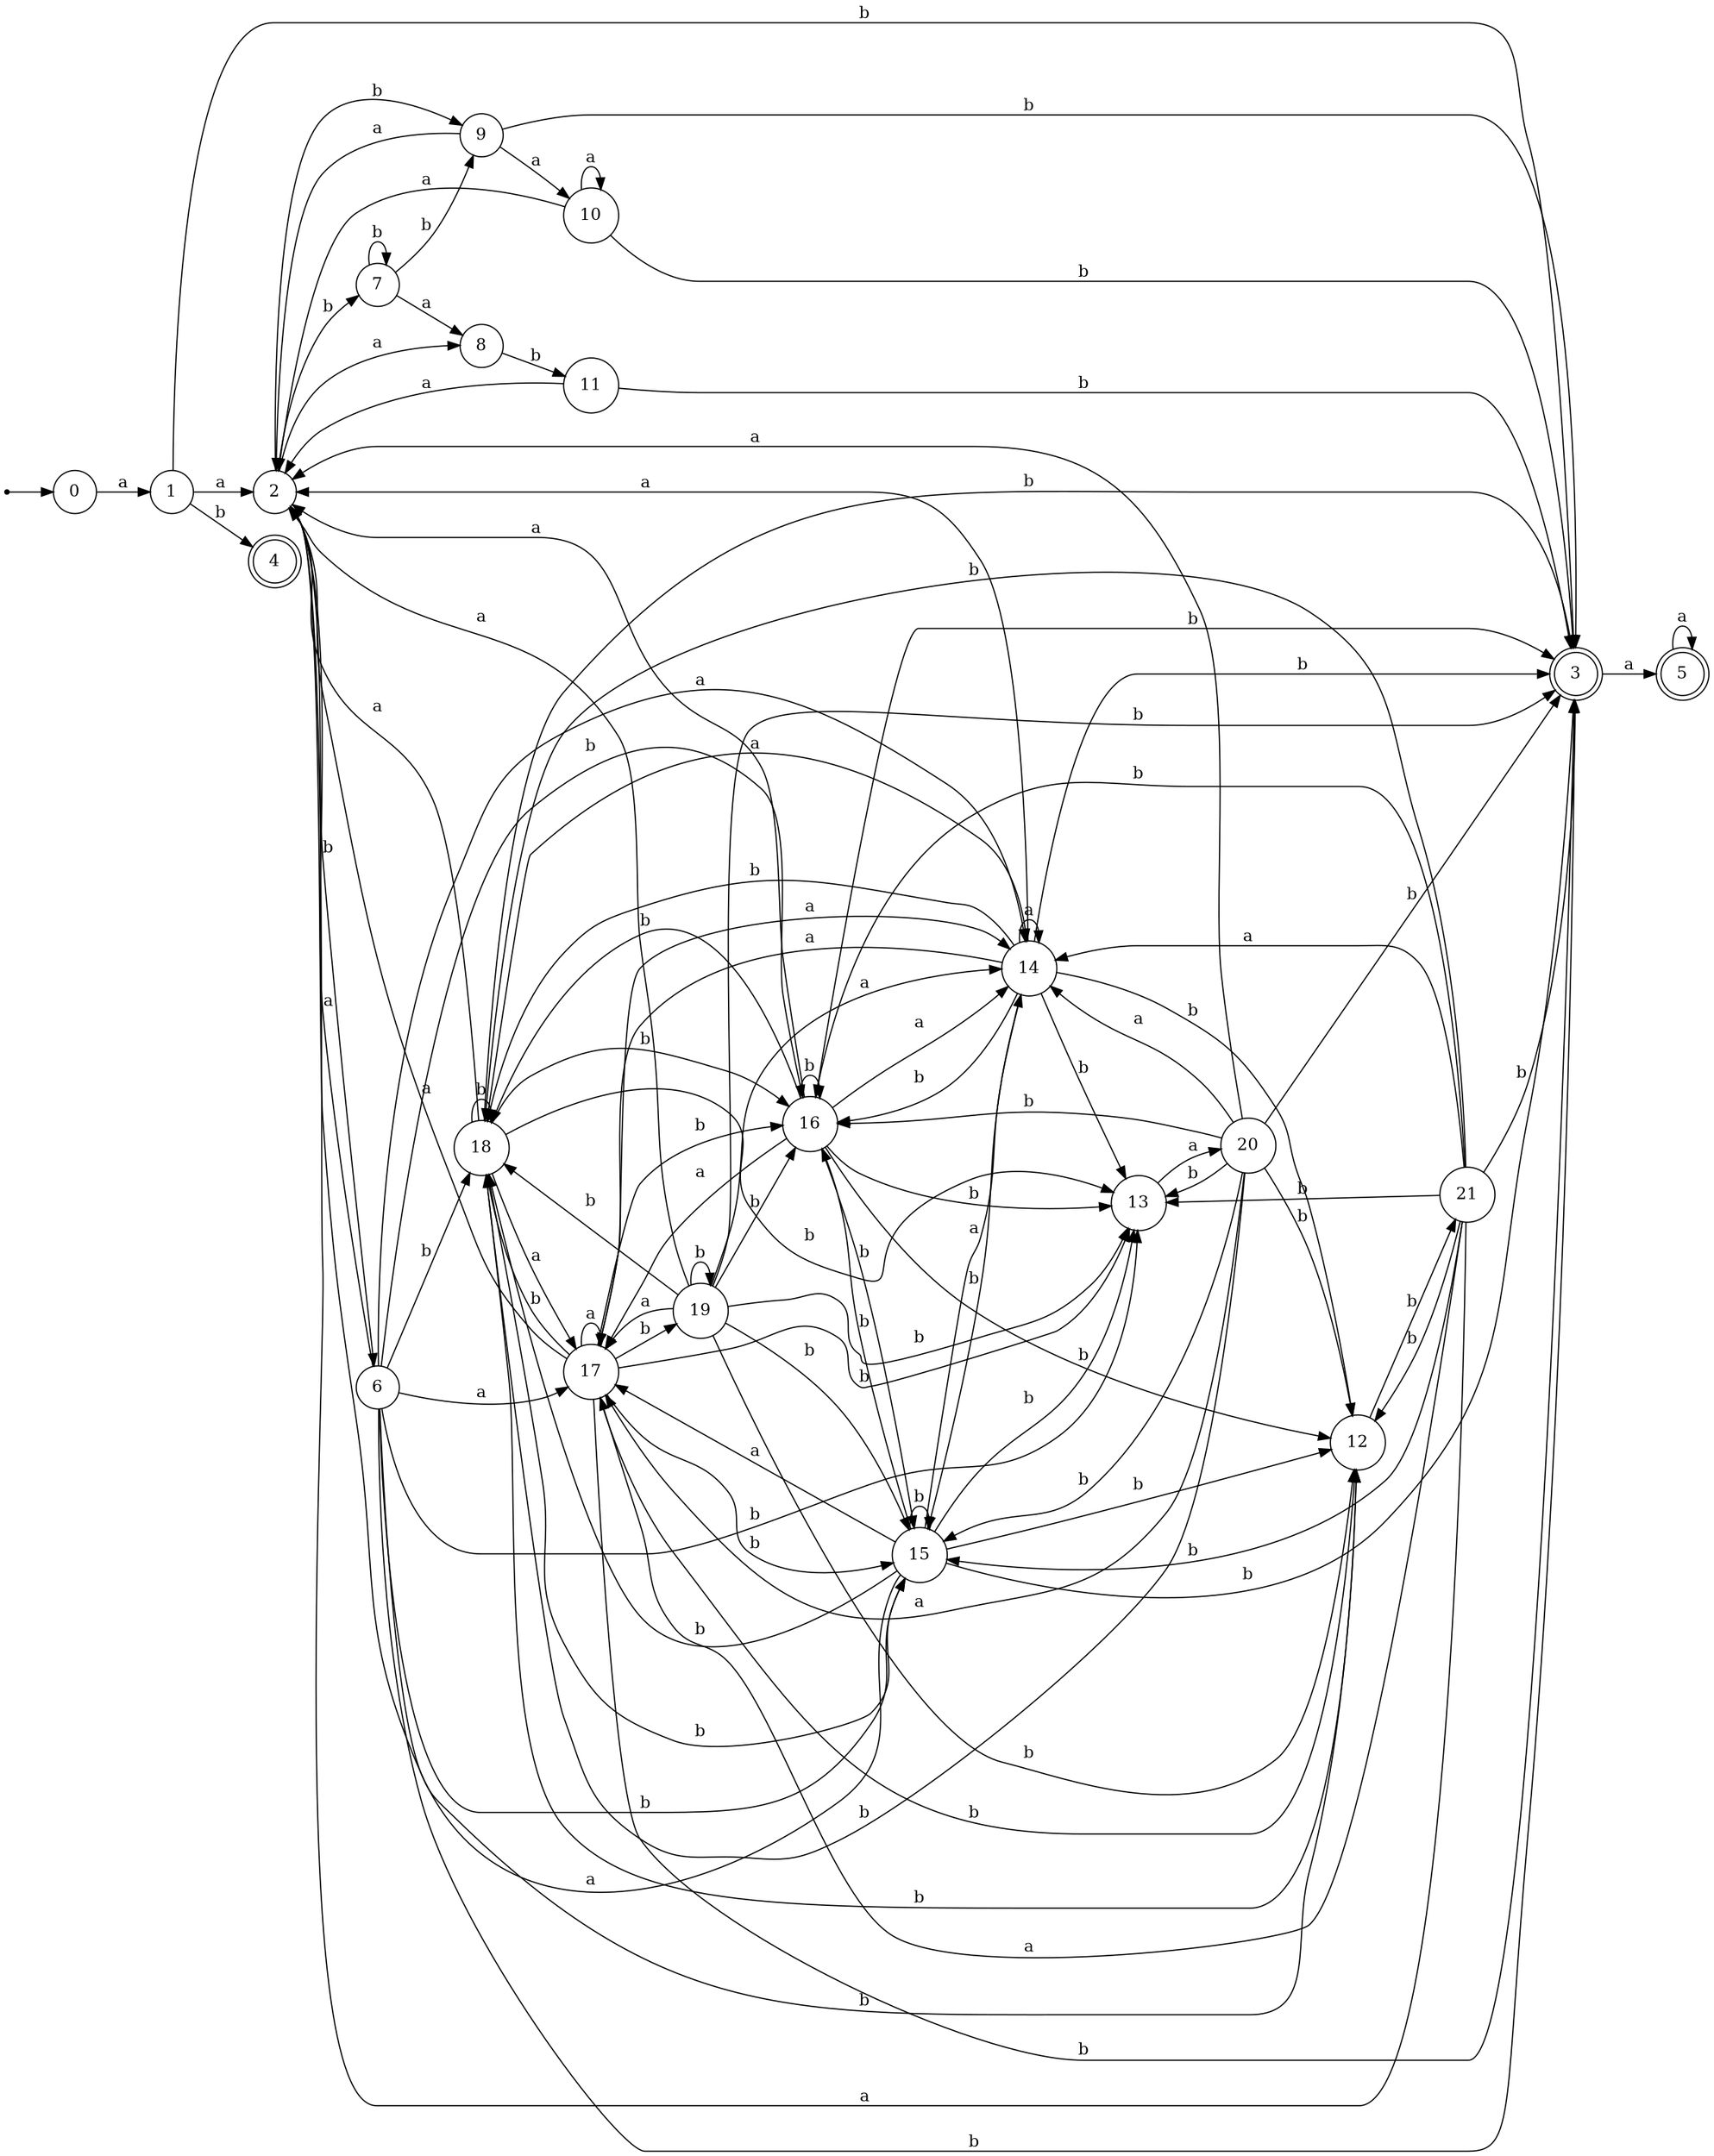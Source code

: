 digraph finite_state_machine {
rankdir=LR;
size="20,20";
node [shape = point]; "dummy0"
node [shape = circle]; "0";
"dummy0" -> "0";
node [shape = circle]; "1";
node [shape = circle]; "2";
node [shape = doublecircle]; "3";node [shape = doublecircle]; "4";node [shape = doublecircle]; "5";node [shape = circle]; "6";
node [shape = circle]; "7";
node [shape = circle]; "8";
node [shape = circle]; "9";
node [shape = circle]; "10";
node [shape = circle]; "11";
node [shape = circle]; "12";
node [shape = circle]; "13";
node [shape = circle]; "14";
node [shape = circle]; "15";
node [shape = circle]; "16";
node [shape = circle]; "17";
node [shape = circle]; "18";
node [shape = circle]; "19";
node [shape = circle]; "20";
node [shape = circle]; "21";
"0" -> "1" [label = "a"];
 "1" -> "2" [label = "a"];
 "1" -> "3" [label = "b"];
 "1" -> "4" [label = "b"];
 "3" -> "5" [label = "a"];
 "5" -> "5" [label = "a"];
 "2" -> "9" [label = "b"];
 "2" -> "6" [label = "b"];
 "2" -> "7" [label = "b"];
 "2" -> "8" [label = "a"];
 "9" -> "10" [label = "a"];
 "9" -> "2" [label = "a"];
 "9" -> "3" [label = "b"];
 "10" -> "10" [label = "a"];
 "10" -> "2" [label = "a"];
 "10" -> "3" [label = "b"];
 "8" -> "11" [label = "b"];
 "11" -> "2" [label = "a"];
 "11" -> "3" [label = "b"];
 "7" -> "9" [label = "b"];
 "7" -> "7" [label = "b"];
 "7" -> "8" [label = "a"];
 "6" -> "16" [label = "b"];
 "6" -> "18" [label = "b"];
 "6" -> "3" [label = "b"];
 "6" -> "12" [label = "b"];
 "6" -> "13" [label = "b"];
 "6" -> "15" [label = "b"];
 "6" -> "17" [label = "a"];
 "6" -> "2" [label = "a"];
 "6" -> "14" [label = "a"];
 "18" -> "16" [label = "b"];
 "18" -> "18" [label = "b"];
 "18" -> "3" [label = "b"];
 "18" -> "12" [label = "b"];
 "18" -> "13" [label = "b"];
 "18" -> "15" [label = "b"];
 "18" -> "17" [label = "a"];
 "18" -> "2" [label = "a"];
 "18" -> "14" [label = "a"];
 "17" -> "17" [label = "a"];
 "17" -> "2" [label = "a"];
 "17" -> "14" [label = "a"];
 "17" -> "16" [label = "b"];
 "17" -> "18" [label = "b"];
 "17" -> "3" [label = "b"];
 "17" -> "19" [label = "b"];
 "17" -> "12" [label = "b"];
 "17" -> "13" [label = "b"];
 "17" -> "15" [label = "b"];
 "19" -> "16" [label = "b"];
 "19" -> "18" [label = "b"];
 "19" -> "3" [label = "b"];
 "19" -> "19" [label = "b"];
 "19" -> "12" [label = "b"];
 "19" -> "13" [label = "b"];
 "19" -> "15" [label = "b"];
 "19" -> "17" [label = "a"];
 "19" -> "2" [label = "a"];
 "19" -> "14" [label = "a"];
 "16" -> "16" [label = "b"];
 "16" -> "18" [label = "b"];
 "16" -> "3" [label = "b"];
 "16" -> "12" [label = "b"];
 "16" -> "13" [label = "b"];
 "16" -> "15" [label = "b"];
 "16" -> "17" [label = "a"];
 "16" -> "2" [label = "a"];
 "16" -> "14" [label = "a"];
 "15" -> "16" [label = "b"];
 "15" -> "18" [label = "b"];
 "15" -> "3" [label = "b"];
 "15" -> "12" [label = "b"];
 "15" -> "13" [label = "b"];
 "15" -> "15" [label = "b"];
 "15" -> "17" [label = "a"];
 "15" -> "2" [label = "a"];
 "15" -> "14" [label = "a"];
 "14" -> "17" [label = "a"];
 "14" -> "2" [label = "a"];
 "14" -> "14" [label = "a"];
 "14" -> "16" [label = "b"];
 "14" -> "18" [label = "b"];
 "14" -> "3" [label = "b"];
 "14" -> "12" [label = "b"];
 "14" -> "13" [label = "b"];
 "14" -> "15" [label = "b"];
 "13" -> "20" [label = "a"];
 "20" -> "16" [label = "b"];
 "20" -> "18" [label = "b"];
 "20" -> "3" [label = "b"];
 "20" -> "12" [label = "b"];
 "20" -> "13" [label = "b"];
 "20" -> "15" [label = "b"];
 "20" -> "17" [label = "a"];
 "20" -> "2" [label = "a"];
 "20" -> "14" [label = "a"];
 "12" -> "21" [label = "b"];
 "21" -> "16" [label = "b"];
 "21" -> "18" [label = "b"];
 "21" -> "3" [label = "b"];
 "21" -> "12" [label = "b"];
 "21" -> "13" [label = "b"];
 "21" -> "15" [label = "b"];
 "21" -> "17" [label = "a"];
 "21" -> "2" [label = "a"];
 "21" -> "14" [label = "a"];
 }
